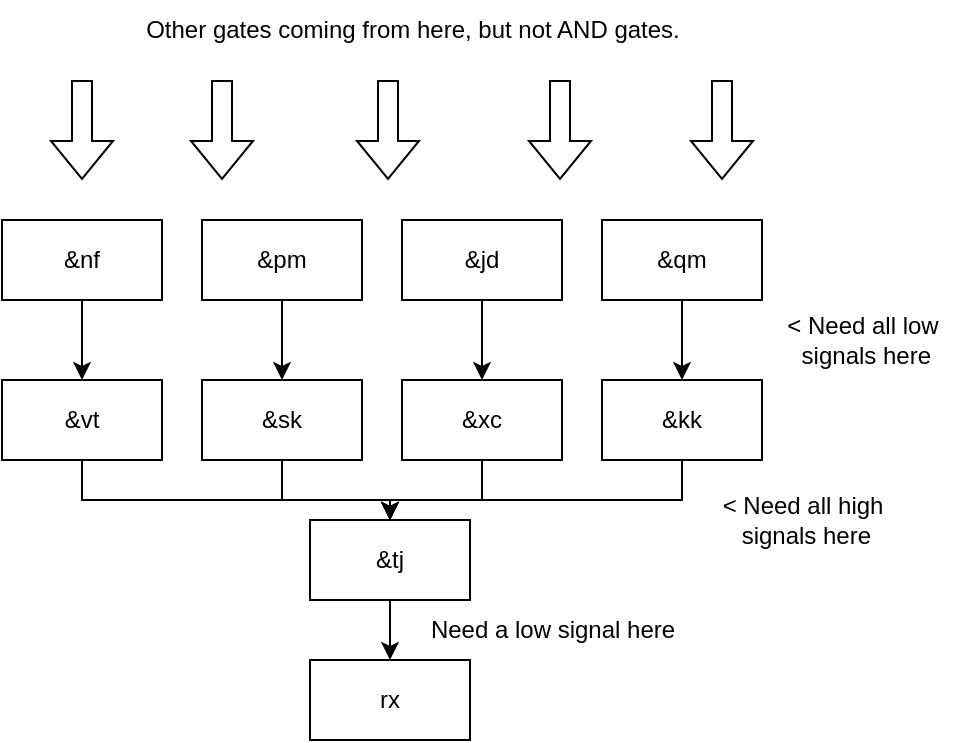 <mxfile version="22.1.11" type="device">
  <diagram name="Page-1" id="ExQEXlAOVf44YzY3U8ly">
    <mxGraphModel dx="954" dy="582" grid="1" gridSize="10" guides="1" tooltips="1" connect="1" arrows="1" fold="1" page="1" pageScale="1" pageWidth="827" pageHeight="1169" math="0" shadow="0">
      <root>
        <mxCell id="0" />
        <mxCell id="1" parent="0" />
        <mxCell id="cEeCgOvCrxXeaOkskTU0-26" value="" style="edgeStyle=orthogonalEdgeStyle;rounded=0;orthogonalLoop=1;jettySize=auto;html=1;" edge="1" parent="1" source="cEeCgOvCrxXeaOkskTU0-1" target="cEeCgOvCrxXeaOkskTU0-25">
          <mxGeometry relative="1" as="geometry" />
        </mxCell>
        <mxCell id="cEeCgOvCrxXeaOkskTU0-1" value="&amp;amp;tj" style="rounded=0;whiteSpace=wrap;html=1;" vertex="1" parent="1">
          <mxGeometry x="374" y="370" width="80" height="40" as="geometry" />
        </mxCell>
        <mxCell id="cEeCgOvCrxXeaOkskTU0-17" style="edgeStyle=orthogonalEdgeStyle;rounded=0;orthogonalLoop=1;jettySize=auto;html=1;entryX=0.5;entryY=0;entryDx=0;entryDy=0;" edge="1" parent="1" source="cEeCgOvCrxXeaOkskTU0-2" target="cEeCgOvCrxXeaOkskTU0-1">
          <mxGeometry relative="1" as="geometry">
            <Array as="points">
              <mxPoint x="260" y="360" />
              <mxPoint x="414" y="360" />
            </Array>
          </mxGeometry>
        </mxCell>
        <mxCell id="cEeCgOvCrxXeaOkskTU0-2" value="&amp;amp;vt" style="rounded=0;whiteSpace=wrap;html=1;" vertex="1" parent="1">
          <mxGeometry x="220" y="300" width="80" height="40" as="geometry" />
        </mxCell>
        <mxCell id="cEeCgOvCrxXeaOkskTU0-13" value="" style="edgeStyle=orthogonalEdgeStyle;rounded=0;orthogonalLoop=1;jettySize=auto;html=1;" edge="1" parent="1" source="cEeCgOvCrxXeaOkskTU0-3" target="cEeCgOvCrxXeaOkskTU0-1">
          <mxGeometry relative="1" as="geometry" />
        </mxCell>
        <mxCell id="cEeCgOvCrxXeaOkskTU0-3" value="&amp;amp;sk" style="rounded=0;whiteSpace=wrap;html=1;" vertex="1" parent="1">
          <mxGeometry x="320" y="300" width="80" height="40" as="geometry" />
        </mxCell>
        <mxCell id="cEeCgOvCrxXeaOkskTU0-14" value="" style="edgeStyle=orthogonalEdgeStyle;rounded=0;orthogonalLoop=1;jettySize=auto;html=1;" edge="1" parent="1" source="cEeCgOvCrxXeaOkskTU0-4" target="cEeCgOvCrxXeaOkskTU0-1">
          <mxGeometry relative="1" as="geometry" />
        </mxCell>
        <mxCell id="cEeCgOvCrxXeaOkskTU0-4" value="&amp;amp;xc" style="rounded=0;whiteSpace=wrap;html=1;" vertex="1" parent="1">
          <mxGeometry x="420" y="300" width="80" height="40" as="geometry" />
        </mxCell>
        <mxCell id="cEeCgOvCrxXeaOkskTU0-16" style="edgeStyle=orthogonalEdgeStyle;rounded=0;orthogonalLoop=1;jettySize=auto;html=1;entryX=0.5;entryY=0;entryDx=0;entryDy=0;" edge="1" parent="1" source="cEeCgOvCrxXeaOkskTU0-5" target="cEeCgOvCrxXeaOkskTU0-1">
          <mxGeometry relative="1" as="geometry">
            <Array as="points">
              <mxPoint x="560" y="360" />
              <mxPoint x="414" y="360" />
            </Array>
          </mxGeometry>
        </mxCell>
        <mxCell id="cEeCgOvCrxXeaOkskTU0-5" value="&amp;amp;kk" style="rounded=0;whiteSpace=wrap;html=1;" vertex="1" parent="1">
          <mxGeometry x="520" y="300" width="80" height="40" as="geometry" />
        </mxCell>
        <mxCell id="cEeCgOvCrxXeaOkskTU0-18" value="" style="edgeStyle=orthogonalEdgeStyle;rounded=0;orthogonalLoop=1;jettySize=auto;html=1;" edge="1" parent="1" source="cEeCgOvCrxXeaOkskTU0-8" target="cEeCgOvCrxXeaOkskTU0-2">
          <mxGeometry relative="1" as="geometry" />
        </mxCell>
        <mxCell id="cEeCgOvCrxXeaOkskTU0-8" value="&amp;amp;nf" style="rounded=0;whiteSpace=wrap;html=1;" vertex="1" parent="1">
          <mxGeometry x="220" y="220" width="80" height="40" as="geometry" />
        </mxCell>
        <mxCell id="cEeCgOvCrxXeaOkskTU0-19" value="" style="edgeStyle=orthogonalEdgeStyle;rounded=0;orthogonalLoop=1;jettySize=auto;html=1;" edge="1" parent="1" source="cEeCgOvCrxXeaOkskTU0-9" target="cEeCgOvCrxXeaOkskTU0-3">
          <mxGeometry relative="1" as="geometry" />
        </mxCell>
        <mxCell id="cEeCgOvCrxXeaOkskTU0-9" value="&amp;amp;pm" style="rounded=0;whiteSpace=wrap;html=1;" vertex="1" parent="1">
          <mxGeometry x="320" y="220" width="80" height="40" as="geometry" />
        </mxCell>
        <mxCell id="cEeCgOvCrxXeaOkskTU0-20" value="" style="edgeStyle=orthogonalEdgeStyle;rounded=0;orthogonalLoop=1;jettySize=auto;html=1;" edge="1" parent="1" source="cEeCgOvCrxXeaOkskTU0-10" target="cEeCgOvCrxXeaOkskTU0-4">
          <mxGeometry relative="1" as="geometry" />
        </mxCell>
        <mxCell id="cEeCgOvCrxXeaOkskTU0-10" value="&amp;amp;jd" style="rounded=0;whiteSpace=wrap;html=1;" vertex="1" parent="1">
          <mxGeometry x="420" y="220" width="80" height="40" as="geometry" />
        </mxCell>
        <mxCell id="cEeCgOvCrxXeaOkskTU0-21" value="" style="edgeStyle=orthogonalEdgeStyle;rounded=0;orthogonalLoop=1;jettySize=auto;html=1;" edge="1" parent="1" source="cEeCgOvCrxXeaOkskTU0-11" target="cEeCgOvCrxXeaOkskTU0-5">
          <mxGeometry relative="1" as="geometry" />
        </mxCell>
        <mxCell id="cEeCgOvCrxXeaOkskTU0-11" value="&amp;amp;qm" style="rounded=0;whiteSpace=wrap;html=1;" vertex="1" parent="1">
          <mxGeometry x="520" y="220" width="80" height="40" as="geometry" />
        </mxCell>
        <mxCell id="cEeCgOvCrxXeaOkskTU0-22" value="&amp;lt; Need all high&lt;br&gt;&amp;nbsp;signals here" style="text;html=1;align=center;verticalAlign=middle;resizable=0;points=[];autosize=1;strokeColor=none;fillColor=none;" vertex="1" parent="1">
          <mxGeometry x="570" y="350" width="100" height="40" as="geometry" />
        </mxCell>
        <mxCell id="cEeCgOvCrxXeaOkskTU0-23" value="Need a low signal here" style="text;html=1;align=center;verticalAlign=middle;resizable=0;points=[];autosize=1;strokeColor=none;fillColor=none;" vertex="1" parent="1">
          <mxGeometry x="420" y="410" width="150" height="30" as="geometry" />
        </mxCell>
        <mxCell id="cEeCgOvCrxXeaOkskTU0-25" value="rx" style="rounded=0;whiteSpace=wrap;html=1;" vertex="1" parent="1">
          <mxGeometry x="374" y="440" width="80" height="40" as="geometry" />
        </mxCell>
        <mxCell id="cEeCgOvCrxXeaOkskTU0-27" value="&amp;lt; Need all low&lt;br&gt;&amp;nbsp;signals here" style="text;html=1;align=center;verticalAlign=middle;resizable=0;points=[];autosize=1;strokeColor=none;fillColor=none;" vertex="1" parent="1">
          <mxGeometry x="600" y="260" width="100" height="40" as="geometry" />
        </mxCell>
        <mxCell id="cEeCgOvCrxXeaOkskTU0-32" value="" style="shape=flexArrow;endArrow=classic;html=1;rounded=0;" edge="1" parent="1">
          <mxGeometry width="50" height="50" relative="1" as="geometry">
            <mxPoint x="260" y="150" as="sourcePoint" />
            <mxPoint x="260" y="200" as="targetPoint" />
          </mxGeometry>
        </mxCell>
        <mxCell id="cEeCgOvCrxXeaOkskTU0-33" value="" style="shape=flexArrow;endArrow=classic;html=1;rounded=0;" edge="1" parent="1">
          <mxGeometry width="50" height="50" relative="1" as="geometry">
            <mxPoint x="330" y="150" as="sourcePoint" />
            <mxPoint x="330" y="200" as="targetPoint" />
          </mxGeometry>
        </mxCell>
        <mxCell id="cEeCgOvCrxXeaOkskTU0-34" value="" style="shape=flexArrow;endArrow=classic;html=1;rounded=0;" edge="1" parent="1">
          <mxGeometry width="50" height="50" relative="1" as="geometry">
            <mxPoint x="413" y="150" as="sourcePoint" />
            <mxPoint x="413" y="200" as="targetPoint" />
          </mxGeometry>
        </mxCell>
        <mxCell id="cEeCgOvCrxXeaOkskTU0-35" value="" style="shape=flexArrow;endArrow=classic;html=1;rounded=0;" edge="1" parent="1">
          <mxGeometry width="50" height="50" relative="1" as="geometry">
            <mxPoint x="499" y="150" as="sourcePoint" />
            <mxPoint x="499" y="200" as="targetPoint" />
          </mxGeometry>
        </mxCell>
        <mxCell id="cEeCgOvCrxXeaOkskTU0-36" value="" style="shape=flexArrow;endArrow=classic;html=1;rounded=0;" edge="1" parent="1">
          <mxGeometry width="50" height="50" relative="1" as="geometry">
            <mxPoint x="580" y="150" as="sourcePoint" />
            <mxPoint x="580" y="200" as="targetPoint" />
          </mxGeometry>
        </mxCell>
        <mxCell id="cEeCgOvCrxXeaOkskTU0-37" value="Other gates coming from here, but not AND gates." style="text;html=1;align=center;verticalAlign=middle;resizable=0;points=[];autosize=1;strokeColor=none;fillColor=none;" vertex="1" parent="1">
          <mxGeometry x="280" y="110" width="290" height="30" as="geometry" />
        </mxCell>
      </root>
    </mxGraphModel>
  </diagram>
</mxfile>
